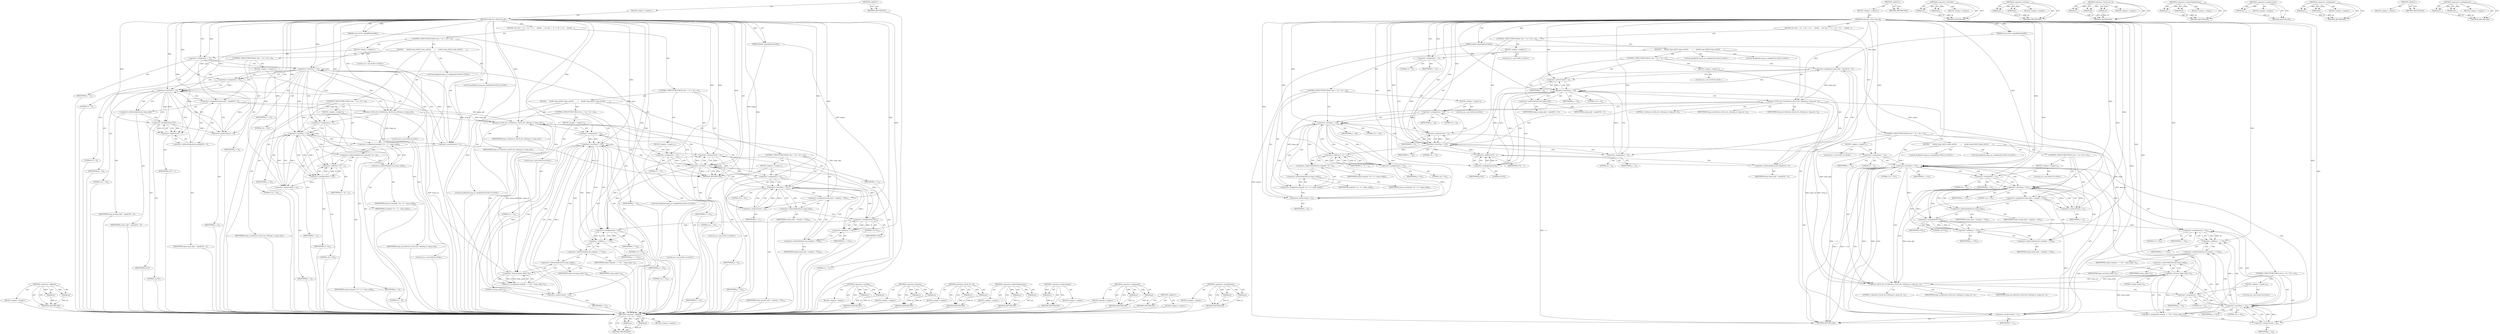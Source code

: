 digraph "&lt;operator&gt;.multiplication" {
vulnerable_180 [label=<(METHOD,&lt;operator&gt;.addition)>];
vulnerable_181 [label=<(PARAM,p1)>];
vulnerable_182 [label=<(PARAM,p2)>];
vulnerable_183 [label=<(BLOCK,&lt;empty&gt;,&lt;empty&gt;)>];
vulnerable_184 [label=<(METHOD_RETURN,ANY)>];
vulnerable_6 [label=<(METHOD,&lt;global&gt;)<SUB>1</SUB>>];
vulnerable_7 [label=<(BLOCK,&lt;empty&gt;,&lt;empty&gt;)<SUB>1</SUB>>];
vulnerable_8 [label=<(METHOD,reference_32x32_dct_2d)<SUB>1</SUB>>];
vulnerable_9 [label=<(PARAM,const int16_t input[kNumCoeffs])<SUB>1</SUB>>];
vulnerable_10 [label=<(PARAM,double output[kNumCoeffs])<SUB>2</SUB>>];
vulnerable_11 [label=<(BLOCK,{
 for (int i = 0; i &lt; 32; ++i) {

     double ...,{
 for (int i = 0; i &lt; 32; ++i) {

     double ...)<SUB>2</SUB>>];
vulnerable_12 [label=<(CONTROL_STRUCTURE,FOR,for (int i = 0;i &lt; 32;++i))<SUB>3</SUB>>];
vulnerable_13 [label=<(BLOCK,&lt;empty&gt;,&lt;empty&gt;)<SUB>3</SUB>>];
vulnerable_14 [label="<(LOCAL,int i: int)<SUB>3</SUB>>"];
vulnerable_15 [label=<(&lt;operator&gt;.assignment,i = 0)<SUB>3</SUB>>];
vulnerable_16 [label=<(IDENTIFIER,i,i = 0)<SUB>3</SUB>>];
vulnerable_17 [label=<(LITERAL,0,i = 0)<SUB>3</SUB>>];
vulnerable_18 [label=<(&lt;operator&gt;.lessThan,i &lt; 32)<SUB>3</SUB>>];
vulnerable_19 [label=<(IDENTIFIER,i,i &lt; 32)<SUB>3</SUB>>];
vulnerable_20 [label=<(LITERAL,32,i &lt; 32)<SUB>3</SUB>>];
vulnerable_21 [label=<(&lt;operator&gt;.preIncrement,++i)<SUB>3</SUB>>];
vulnerable_22 [label=<(IDENTIFIER,i,++i)<SUB>3</SUB>>];
vulnerable_23 [label=<(BLOCK,{

     double temp_in[32], temp_out[32];
     ...,{

     double temp_in[32], temp_out[32];
     ...)<SUB>3</SUB>>];
vulnerable_24 [label="<(LOCAL,double[32] temp_in: double[32])<SUB>5</SUB>>"];
vulnerable_25 [label="<(LOCAL,double[32] temp_out: double[32])<SUB>5</SUB>>"];
vulnerable_26 [label=<(CONTROL_STRUCTURE,FOR,for (int j = 0;j &lt; 32;++j))<SUB>6</SUB>>];
vulnerable_27 [label=<(BLOCK,&lt;empty&gt;,&lt;empty&gt;)<SUB>6</SUB>>];
vulnerable_28 [label="<(LOCAL,int j: int)<SUB>6</SUB>>"];
vulnerable_29 [label=<(&lt;operator&gt;.assignment,j = 0)<SUB>6</SUB>>];
vulnerable_30 [label=<(IDENTIFIER,j,j = 0)<SUB>6</SUB>>];
vulnerable_31 [label=<(LITERAL,0,j = 0)<SUB>6</SUB>>];
vulnerable_32 [label=<(&lt;operator&gt;.lessThan,j &lt; 32)<SUB>6</SUB>>];
vulnerable_33 [label=<(IDENTIFIER,j,j &lt; 32)<SUB>6</SUB>>];
vulnerable_34 [label=<(LITERAL,32,j &lt; 32)<SUB>6</SUB>>];
vulnerable_35 [label=<(&lt;operator&gt;.preIncrement,++j)<SUB>6</SUB>>];
vulnerable_36 [label=<(IDENTIFIER,j,++j)<SUB>6</SUB>>];
vulnerable_37 [label=<(&lt;operator&gt;.assignment,temp_in[j] = input[j*32 + i])<SUB>7</SUB>>];
vulnerable_38 [label=<(&lt;operator&gt;.indirectIndexAccess,temp_in[j])<SUB>7</SUB>>];
vulnerable_39 [label=<(IDENTIFIER,temp_in,temp_in[j] = input[j*32 + i])<SUB>7</SUB>>];
vulnerable_40 [label=<(IDENTIFIER,j,temp_in[j] = input[j*32 + i])<SUB>7</SUB>>];
vulnerable_41 [label=<(&lt;operator&gt;.indirectIndexAccess,input[j*32 + i])<SUB>7</SUB>>];
vulnerable_42 [label=<(IDENTIFIER,input,temp_in[j] = input[j*32 + i])<SUB>7</SUB>>];
vulnerable_43 [label=<(&lt;operator&gt;.addition,j*32 + i)<SUB>7</SUB>>];
vulnerable_44 [label=<(&lt;operator&gt;.multiplication,j*32)<SUB>7</SUB>>];
vulnerable_45 [label=<(IDENTIFIER,j,j*32)<SUB>7</SUB>>];
vulnerable_46 [label=<(LITERAL,32,j*32)<SUB>7</SUB>>];
vulnerable_47 [label=<(IDENTIFIER,i,j*32 + i)<SUB>7</SUB>>];
vulnerable_48 [label=<(reference_32x32_dct_1d,reference_32x32_dct_1d(temp_in, temp_out, 1))<SUB>8</SUB>>];
vulnerable_49 [label=<(IDENTIFIER,temp_in,reference_32x32_dct_1d(temp_in, temp_out, 1))<SUB>8</SUB>>];
vulnerable_50 [label=<(IDENTIFIER,temp_out,reference_32x32_dct_1d(temp_in, temp_out, 1))<SUB>8</SUB>>];
vulnerable_51 [label=<(LITERAL,1,reference_32x32_dct_1d(temp_in, temp_out, 1))<SUB>8</SUB>>];
vulnerable_52 [label=<(CONTROL_STRUCTURE,FOR,for (int j = 0;j &lt; 32;++j))<SUB>9</SUB>>];
vulnerable_53 [label=<(BLOCK,&lt;empty&gt;,&lt;empty&gt;)<SUB>9</SUB>>];
vulnerable_54 [label="<(LOCAL,int j: int)<SUB>9</SUB>>"];
vulnerable_55 [label=<(&lt;operator&gt;.assignment,j = 0)<SUB>9</SUB>>];
vulnerable_56 [label=<(IDENTIFIER,j,j = 0)<SUB>9</SUB>>];
vulnerable_57 [label=<(LITERAL,0,j = 0)<SUB>9</SUB>>];
vulnerable_58 [label=<(&lt;operator&gt;.lessThan,j &lt; 32)<SUB>9</SUB>>];
vulnerable_59 [label=<(IDENTIFIER,j,j &lt; 32)<SUB>9</SUB>>];
vulnerable_60 [label=<(LITERAL,32,j &lt; 32)<SUB>9</SUB>>];
vulnerable_61 [label=<(&lt;operator&gt;.preIncrement,++j)<SUB>9</SUB>>];
vulnerable_62 [label=<(IDENTIFIER,j,++j)<SUB>9</SUB>>];
vulnerable_63 [label=<(&lt;operator&gt;.assignment,output[j * 32 + i] = temp_out[j])<SUB>10</SUB>>];
vulnerable_64 [label=<(&lt;operator&gt;.indirectIndexAccess,output[j * 32 + i])<SUB>10</SUB>>];
vulnerable_65 [label=<(IDENTIFIER,output,output[j * 32 + i] = temp_out[j])<SUB>10</SUB>>];
vulnerable_66 [label=<(&lt;operator&gt;.addition,j * 32 + i)<SUB>10</SUB>>];
vulnerable_67 [label=<(&lt;operator&gt;.multiplication,j * 32)<SUB>10</SUB>>];
vulnerable_68 [label=<(IDENTIFIER,j,j * 32)<SUB>10</SUB>>];
vulnerable_69 [label=<(LITERAL,32,j * 32)<SUB>10</SUB>>];
vulnerable_70 [label=<(IDENTIFIER,i,j * 32 + i)<SUB>10</SUB>>];
vulnerable_71 [label=<(&lt;operator&gt;.indirectIndexAccess,temp_out[j])<SUB>10</SUB>>];
vulnerable_72 [label=<(IDENTIFIER,temp_out,output[j * 32 + i] = temp_out[j])<SUB>10</SUB>>];
vulnerable_73 [label=<(IDENTIFIER,j,output[j * 32 + i] = temp_out[j])<SUB>10</SUB>>];
vulnerable_74 [label=<(CONTROL_STRUCTURE,FOR,for (int i = 0;i &lt; 32;++i))<SUB>12</SUB>>];
vulnerable_75 [label=<(BLOCK,&lt;empty&gt;,&lt;empty&gt;)<SUB>12</SUB>>];
vulnerable_76 [label="<(LOCAL,int i: int)<SUB>12</SUB>>"];
vulnerable_77 [label=<(&lt;operator&gt;.assignment,i = 0)<SUB>12</SUB>>];
vulnerable_78 [label=<(IDENTIFIER,i,i = 0)<SUB>12</SUB>>];
vulnerable_79 [label=<(LITERAL,0,i = 0)<SUB>12</SUB>>];
vulnerable_80 [label=<(&lt;operator&gt;.lessThan,i &lt; 32)<SUB>12</SUB>>];
vulnerable_81 [label=<(IDENTIFIER,i,i &lt; 32)<SUB>12</SUB>>];
vulnerable_82 [label=<(LITERAL,32,i &lt; 32)<SUB>12</SUB>>];
vulnerable_83 [label=<(&lt;operator&gt;.preIncrement,++i)<SUB>12</SUB>>];
vulnerable_84 [label=<(IDENTIFIER,i,++i)<SUB>12</SUB>>];
vulnerable_85 [label=<(BLOCK,{

     double temp_in[32], temp_out[32];
     ...,{

     double temp_in[32], temp_out[32];
     ...)<SUB>12</SUB>>];
vulnerable_86 [label="<(LOCAL,double[32] temp_in: double[32])<SUB>14</SUB>>"];
vulnerable_87 [label="<(LOCAL,double[32] temp_out: double[32])<SUB>14</SUB>>"];
vulnerable_88 [label=<(CONTROL_STRUCTURE,FOR,for (int j = 0;j &lt; 32;++j))<SUB>15</SUB>>];
vulnerable_89 [label=<(BLOCK,&lt;empty&gt;,&lt;empty&gt;)<SUB>15</SUB>>];
vulnerable_90 [label="<(LOCAL,int j: int)<SUB>15</SUB>>"];
vulnerable_91 [label=<(&lt;operator&gt;.assignment,j = 0)<SUB>15</SUB>>];
vulnerable_92 [label=<(IDENTIFIER,j,j = 0)<SUB>15</SUB>>];
vulnerable_93 [label=<(LITERAL,0,j = 0)<SUB>15</SUB>>];
vulnerable_94 [label=<(&lt;operator&gt;.lessThan,j &lt; 32)<SUB>15</SUB>>];
vulnerable_95 [label=<(IDENTIFIER,j,j &lt; 32)<SUB>15</SUB>>];
vulnerable_96 [label=<(LITERAL,32,j &lt; 32)<SUB>15</SUB>>];
vulnerable_97 [label=<(&lt;operator&gt;.preIncrement,++j)<SUB>15</SUB>>];
vulnerable_98 [label=<(IDENTIFIER,j,++j)<SUB>15</SUB>>];
vulnerable_99 [label=<(&lt;operator&gt;.assignment,temp_in[j] = output[j + i*32])<SUB>16</SUB>>];
vulnerable_100 [label=<(&lt;operator&gt;.indirectIndexAccess,temp_in[j])<SUB>16</SUB>>];
vulnerable_101 [label=<(IDENTIFIER,temp_in,temp_in[j] = output[j + i*32])<SUB>16</SUB>>];
vulnerable_102 [label=<(IDENTIFIER,j,temp_in[j] = output[j + i*32])<SUB>16</SUB>>];
vulnerable_103 [label=<(&lt;operator&gt;.indirectIndexAccess,output[j + i*32])<SUB>16</SUB>>];
vulnerable_104 [label=<(IDENTIFIER,output,temp_in[j] = output[j + i*32])<SUB>16</SUB>>];
vulnerable_105 [label=<(&lt;operator&gt;.addition,j + i*32)<SUB>16</SUB>>];
vulnerable_106 [label=<(IDENTIFIER,j,j + i*32)<SUB>16</SUB>>];
vulnerable_107 [label=<(&lt;operator&gt;.multiplication,i*32)<SUB>16</SUB>>];
vulnerable_108 [label=<(IDENTIFIER,i,i*32)<SUB>16</SUB>>];
vulnerable_109 [label=<(LITERAL,32,i*32)<SUB>16</SUB>>];
vulnerable_110 [label=<(reference_32x32_dct_1d,reference_32x32_dct_1d(temp_in, temp_out, 1))<SUB>17</SUB>>];
vulnerable_111 [label=<(IDENTIFIER,temp_in,reference_32x32_dct_1d(temp_in, temp_out, 1))<SUB>17</SUB>>];
vulnerable_112 [label=<(IDENTIFIER,temp_out,reference_32x32_dct_1d(temp_in, temp_out, 1))<SUB>17</SUB>>];
vulnerable_113 [label=<(LITERAL,1,reference_32x32_dct_1d(temp_in, temp_out, 1))<SUB>17</SUB>>];
vulnerable_114 [label=<(CONTROL_STRUCTURE,FOR,for (int j = 0;j &lt; 32;++j))<SUB>18</SUB>>];
vulnerable_115 [label=<(BLOCK,&lt;empty&gt;,&lt;empty&gt;)<SUB>18</SUB>>];
vulnerable_116 [label="<(LOCAL,int j: int)<SUB>18</SUB>>"];
vulnerable_117 [label=<(&lt;operator&gt;.assignment,j = 0)<SUB>18</SUB>>];
vulnerable_118 [label=<(IDENTIFIER,j,j = 0)<SUB>18</SUB>>];
vulnerable_119 [label=<(LITERAL,0,j = 0)<SUB>18</SUB>>];
vulnerable_120 [label=<(&lt;operator&gt;.lessThan,j &lt; 32)<SUB>18</SUB>>];
vulnerable_121 [label=<(IDENTIFIER,j,j &lt; 32)<SUB>18</SUB>>];
vulnerable_122 [label=<(LITERAL,32,j &lt; 32)<SUB>18</SUB>>];
vulnerable_123 [label=<(&lt;operator&gt;.preIncrement,++j)<SUB>18</SUB>>];
vulnerable_124 [label=<(IDENTIFIER,j,++j)<SUB>18</SUB>>];
vulnerable_125 [label=<(&lt;operator&gt;.assignment,output[j + i * 32] = temp_out[j] / 4)<SUB>19</SUB>>];
vulnerable_126 [label=<(&lt;operator&gt;.indirectIndexAccess,output[j + i * 32])<SUB>19</SUB>>];
vulnerable_127 [label=<(IDENTIFIER,output,output[j + i * 32] = temp_out[j] / 4)<SUB>19</SUB>>];
vulnerable_128 [label=<(&lt;operator&gt;.addition,j + i * 32)<SUB>19</SUB>>];
vulnerable_129 [label=<(IDENTIFIER,j,j + i * 32)<SUB>19</SUB>>];
vulnerable_130 [label=<(&lt;operator&gt;.multiplication,i * 32)<SUB>19</SUB>>];
vulnerable_131 [label=<(IDENTIFIER,i,i * 32)<SUB>19</SUB>>];
vulnerable_132 [label=<(LITERAL,32,i * 32)<SUB>19</SUB>>];
vulnerable_133 [label=<(&lt;operator&gt;.division,temp_out[j] / 4)<SUB>19</SUB>>];
vulnerable_134 [label=<(&lt;operator&gt;.indirectIndexAccess,temp_out[j])<SUB>19</SUB>>];
vulnerable_135 [label=<(IDENTIFIER,temp_out,temp_out[j] / 4)<SUB>19</SUB>>];
vulnerable_136 [label=<(IDENTIFIER,j,temp_out[j] / 4)<SUB>19</SUB>>];
vulnerable_137 [label=<(LITERAL,4,temp_out[j] / 4)<SUB>19</SUB>>];
vulnerable_138 [label=<(METHOD_RETURN,void)<SUB>1</SUB>>];
vulnerable_140 [label=<(METHOD_RETURN,ANY)<SUB>1</SUB>>];
vulnerable_166 [label=<(METHOD,&lt;operator&gt;.lessThan)>];
vulnerable_167 [label=<(PARAM,p1)>];
vulnerable_168 [label=<(PARAM,p2)>];
vulnerable_169 [label=<(BLOCK,&lt;empty&gt;,&lt;empty&gt;)>];
vulnerable_170 [label=<(METHOD_RETURN,ANY)>];
vulnerable_196 [label=<(METHOD,&lt;operator&gt;.division)>];
vulnerable_197 [label=<(PARAM,p1)>];
vulnerable_198 [label=<(PARAM,p2)>];
vulnerable_199 [label=<(BLOCK,&lt;empty&gt;,&lt;empty&gt;)>];
vulnerable_200 [label=<(METHOD_RETURN,ANY)>];
vulnerable_190 [label=<(METHOD,reference_32x32_dct_1d)>];
vulnerable_191 [label=<(PARAM,p1)>];
vulnerable_192 [label=<(PARAM,p2)>];
vulnerable_193 [label=<(PARAM,p3)>];
vulnerable_194 [label=<(BLOCK,&lt;empty&gt;,&lt;empty&gt;)>];
vulnerable_195 [label=<(METHOD_RETURN,ANY)>];
vulnerable_175 [label=<(METHOD,&lt;operator&gt;.indirectIndexAccess)>];
vulnerable_176 [label=<(PARAM,p1)>];
vulnerable_177 [label=<(PARAM,p2)>];
vulnerable_178 [label=<(BLOCK,&lt;empty&gt;,&lt;empty&gt;)>];
vulnerable_179 [label=<(METHOD_RETURN,ANY)>];
vulnerable_171 [label=<(METHOD,&lt;operator&gt;.preIncrement)>];
vulnerable_172 [label=<(PARAM,p1)>];
vulnerable_173 [label=<(BLOCK,&lt;empty&gt;,&lt;empty&gt;)>];
vulnerable_174 [label=<(METHOD_RETURN,ANY)>];
vulnerable_161 [label=<(METHOD,&lt;operator&gt;.assignment)>];
vulnerable_162 [label=<(PARAM,p1)>];
vulnerable_163 [label=<(PARAM,p2)>];
vulnerable_164 [label=<(BLOCK,&lt;empty&gt;,&lt;empty&gt;)>];
vulnerable_165 [label=<(METHOD_RETURN,ANY)>];
vulnerable_155 [label=<(METHOD,&lt;global&gt;)<SUB>1</SUB>>];
vulnerable_156 [label=<(BLOCK,&lt;empty&gt;,&lt;empty&gt;)>];
vulnerable_157 [label=<(METHOD_RETURN,ANY)>];
vulnerable_185 [label=<(METHOD,&lt;operator&gt;.multiplication)>];
vulnerable_186 [label=<(PARAM,p1)>];
vulnerable_187 [label=<(PARAM,p2)>];
vulnerable_188 [label=<(BLOCK,&lt;empty&gt;,&lt;empty&gt;)>];
vulnerable_189 [label=<(METHOD_RETURN,ANY)>];
fixed_178 [label=<(METHOD,&lt;operator&gt;.addition)>];
fixed_179 [label=<(PARAM,p1)>];
fixed_180 [label=<(PARAM,p2)>];
fixed_181 [label=<(BLOCK,&lt;empty&gt;,&lt;empty&gt;)>];
fixed_182 [label=<(METHOD_RETURN,ANY)>];
fixed_6 [label=<(METHOD,&lt;global&gt;)<SUB>1</SUB>>];
fixed_7 [label=<(BLOCK,&lt;empty&gt;,&lt;empty&gt;)<SUB>1</SUB>>];
fixed_8 [label=<(METHOD,reference_32x32_dct_2d)<SUB>1</SUB>>];
fixed_9 [label=<(PARAM,const int16_t input[kNumCoeffs])<SUB>1</SUB>>];
fixed_10 [label=<(PARAM,double output[kNumCoeffs])<SUB>2</SUB>>];
fixed_11 [label=<(BLOCK,{
 for (int i = 0; i &lt; 32; ++i) {

     double ...,{
 for (int i = 0; i &lt; 32; ++i) {

     double ...)<SUB>2</SUB>>];
fixed_12 [label=<(CONTROL_STRUCTURE,FOR,for (int i = 0;i &lt; 32;++i))<SUB>3</SUB>>];
fixed_13 [label=<(BLOCK,&lt;empty&gt;,&lt;empty&gt;)<SUB>3</SUB>>];
fixed_14 [label="<(LOCAL,int i: int)<SUB>3</SUB>>"];
fixed_15 [label=<(&lt;operator&gt;.assignment,i = 0)<SUB>3</SUB>>];
fixed_16 [label=<(IDENTIFIER,i,i = 0)<SUB>3</SUB>>];
fixed_17 [label=<(LITERAL,0,i = 0)<SUB>3</SUB>>];
fixed_18 [label=<(&lt;operator&gt;.lessThan,i &lt; 32)<SUB>3</SUB>>];
fixed_19 [label=<(IDENTIFIER,i,i &lt; 32)<SUB>3</SUB>>];
fixed_20 [label=<(LITERAL,32,i &lt; 32)<SUB>3</SUB>>];
fixed_21 [label=<(&lt;operator&gt;.preIncrement,++i)<SUB>3</SUB>>];
fixed_22 [label=<(IDENTIFIER,i,++i)<SUB>3</SUB>>];
fixed_23 [label=<(BLOCK,{

     double temp_in[32], temp_out[32];
     ...,{

     double temp_in[32], temp_out[32];
     ...)<SUB>3</SUB>>];
fixed_24 [label="<(LOCAL,double[32] temp_in: double[32])<SUB>5</SUB>>"];
fixed_25 [label="<(LOCAL,double[32] temp_out: double[32])<SUB>5</SUB>>"];
fixed_26 [label=<(CONTROL_STRUCTURE,FOR,for (int j = 0;j &lt; 32;++j))<SUB>6</SUB>>];
fixed_27 [label=<(BLOCK,&lt;empty&gt;,&lt;empty&gt;)<SUB>6</SUB>>];
fixed_28 [label="<(LOCAL,int j: int)<SUB>6</SUB>>"];
fixed_29 [label=<(&lt;operator&gt;.assignment,j = 0)<SUB>6</SUB>>];
fixed_30 [label=<(IDENTIFIER,j,j = 0)<SUB>6</SUB>>];
fixed_31 [label=<(LITERAL,0,j = 0)<SUB>6</SUB>>];
fixed_32 [label=<(&lt;operator&gt;.lessThan,j &lt; 32)<SUB>6</SUB>>];
fixed_33 [label=<(IDENTIFIER,j,j &lt; 32)<SUB>6</SUB>>];
fixed_34 [label=<(LITERAL,32,j &lt; 32)<SUB>6</SUB>>];
fixed_35 [label=<(&lt;operator&gt;.preIncrement,++j)<SUB>6</SUB>>];
fixed_36 [label=<(IDENTIFIER,j,++j)<SUB>6</SUB>>];
fixed_37 [label=<(&lt;operator&gt;.assignment,temp_in[j] = input[j*32 + i])<SUB>7</SUB>>];
fixed_38 [label=<(&lt;operator&gt;.indirectIndexAccess,temp_in[j])<SUB>7</SUB>>];
fixed_39 [label=<(IDENTIFIER,temp_in,temp_in[j] = input[j*32 + i])<SUB>7</SUB>>];
fixed_40 [label=<(IDENTIFIER,j,temp_in[j] = input[j*32 + i])<SUB>7</SUB>>];
fixed_41 [label=<(&lt;operator&gt;.indirectIndexAccess,input[j*32 + i])<SUB>7</SUB>>];
fixed_42 [label=<(IDENTIFIER,input,temp_in[j] = input[j*32 + i])<SUB>7</SUB>>];
fixed_43 [label=<(&lt;operator&gt;.addition,j*32 + i)<SUB>7</SUB>>];
fixed_44 [label=<(&lt;operator&gt;.multiplication,j*32)<SUB>7</SUB>>];
fixed_45 [label=<(IDENTIFIER,j,j*32)<SUB>7</SUB>>];
fixed_46 [label=<(LITERAL,32,j*32)<SUB>7</SUB>>];
fixed_47 [label=<(IDENTIFIER,i,j*32 + i)<SUB>7</SUB>>];
fixed_48 [label=<(reference_32x32_dct_1d,reference_32x32_dct_1d(temp_in, temp_out))<SUB>8</SUB>>];
fixed_49 [label=<(IDENTIFIER,temp_in,reference_32x32_dct_1d(temp_in, temp_out))<SUB>8</SUB>>];
fixed_50 [label=<(IDENTIFIER,temp_out,reference_32x32_dct_1d(temp_in, temp_out))<SUB>8</SUB>>];
fixed_51 [label=<(CONTROL_STRUCTURE,FOR,for (int j = 0;j &lt; 32;++j))<SUB>9</SUB>>];
fixed_52 [label=<(BLOCK,&lt;empty&gt;,&lt;empty&gt;)<SUB>9</SUB>>];
fixed_53 [label="<(LOCAL,int j: int)<SUB>9</SUB>>"];
fixed_54 [label=<(&lt;operator&gt;.assignment,j = 0)<SUB>9</SUB>>];
fixed_55 [label=<(IDENTIFIER,j,j = 0)<SUB>9</SUB>>];
fixed_56 [label=<(LITERAL,0,j = 0)<SUB>9</SUB>>];
fixed_57 [label=<(&lt;operator&gt;.lessThan,j &lt; 32)<SUB>9</SUB>>];
fixed_58 [label=<(IDENTIFIER,j,j &lt; 32)<SUB>9</SUB>>];
fixed_59 [label=<(LITERAL,32,j &lt; 32)<SUB>9</SUB>>];
fixed_60 [label=<(&lt;operator&gt;.preIncrement,++j)<SUB>9</SUB>>];
fixed_61 [label=<(IDENTIFIER,j,++j)<SUB>9</SUB>>];
fixed_62 [label=<(&lt;operator&gt;.assignment,output[j * 32 + i] = temp_out[j])<SUB>10</SUB>>];
fixed_63 [label=<(&lt;operator&gt;.indirectIndexAccess,output[j * 32 + i])<SUB>10</SUB>>];
fixed_64 [label=<(IDENTIFIER,output,output[j * 32 + i] = temp_out[j])<SUB>10</SUB>>];
fixed_65 [label=<(&lt;operator&gt;.addition,j * 32 + i)<SUB>10</SUB>>];
fixed_66 [label=<(&lt;operator&gt;.multiplication,j * 32)<SUB>10</SUB>>];
fixed_67 [label=<(IDENTIFIER,j,j * 32)<SUB>10</SUB>>];
fixed_68 [label=<(LITERAL,32,j * 32)<SUB>10</SUB>>];
fixed_69 [label=<(IDENTIFIER,i,j * 32 + i)<SUB>10</SUB>>];
fixed_70 [label=<(&lt;operator&gt;.indirectIndexAccess,temp_out[j])<SUB>10</SUB>>];
fixed_71 [label=<(IDENTIFIER,temp_out,output[j * 32 + i] = temp_out[j])<SUB>10</SUB>>];
fixed_72 [label=<(IDENTIFIER,j,output[j * 32 + i] = temp_out[j])<SUB>10</SUB>>];
fixed_73 [label=<(CONTROL_STRUCTURE,FOR,for (int i = 0;i &lt; 32;++i))<SUB>12</SUB>>];
fixed_74 [label=<(BLOCK,&lt;empty&gt;,&lt;empty&gt;)<SUB>12</SUB>>];
fixed_75 [label="<(LOCAL,int i: int)<SUB>12</SUB>>"];
fixed_76 [label=<(&lt;operator&gt;.assignment,i = 0)<SUB>12</SUB>>];
fixed_77 [label=<(IDENTIFIER,i,i = 0)<SUB>12</SUB>>];
fixed_78 [label=<(LITERAL,0,i = 0)<SUB>12</SUB>>];
fixed_79 [label=<(&lt;operator&gt;.lessThan,i &lt; 32)<SUB>12</SUB>>];
fixed_80 [label=<(IDENTIFIER,i,i &lt; 32)<SUB>12</SUB>>];
fixed_81 [label=<(LITERAL,32,i &lt; 32)<SUB>12</SUB>>];
fixed_82 [label=<(&lt;operator&gt;.preIncrement,++i)<SUB>12</SUB>>];
fixed_83 [label=<(IDENTIFIER,i,++i)<SUB>12</SUB>>];
fixed_84 [label=<(BLOCK,{

     double temp_in[32], temp_out[32];
     ...,{

     double temp_in[32], temp_out[32];
     ...)<SUB>12</SUB>>];
fixed_85 [label="<(LOCAL,double[32] temp_in: double[32])<SUB>14</SUB>>"];
fixed_86 [label="<(LOCAL,double[32] temp_out: double[32])<SUB>14</SUB>>"];
fixed_87 [label=<(CONTROL_STRUCTURE,FOR,for (int j = 0;j &lt; 32;++j))<SUB>15</SUB>>];
fixed_88 [label=<(BLOCK,&lt;empty&gt;,&lt;empty&gt;)<SUB>15</SUB>>];
fixed_89 [label="<(LOCAL,int j: int)<SUB>15</SUB>>"];
fixed_90 [label=<(&lt;operator&gt;.assignment,j = 0)<SUB>15</SUB>>];
fixed_91 [label=<(IDENTIFIER,j,j = 0)<SUB>15</SUB>>];
fixed_92 [label=<(LITERAL,0,j = 0)<SUB>15</SUB>>];
fixed_93 [label=<(&lt;operator&gt;.lessThan,j &lt; 32)<SUB>15</SUB>>];
fixed_94 [label=<(IDENTIFIER,j,j &lt; 32)<SUB>15</SUB>>];
fixed_95 [label=<(LITERAL,32,j &lt; 32)<SUB>15</SUB>>];
fixed_96 [label=<(&lt;operator&gt;.preIncrement,++j)<SUB>15</SUB>>];
fixed_97 [label=<(IDENTIFIER,j,++j)<SUB>15</SUB>>];
fixed_98 [label=<(&lt;operator&gt;.assignment,temp_in[j] = output[j + i*32])<SUB>16</SUB>>];
fixed_99 [label=<(&lt;operator&gt;.indirectIndexAccess,temp_in[j])<SUB>16</SUB>>];
fixed_100 [label=<(IDENTIFIER,temp_in,temp_in[j] = output[j + i*32])<SUB>16</SUB>>];
fixed_101 [label=<(IDENTIFIER,j,temp_in[j] = output[j + i*32])<SUB>16</SUB>>];
fixed_102 [label=<(&lt;operator&gt;.indirectIndexAccess,output[j + i*32])<SUB>16</SUB>>];
fixed_103 [label=<(IDENTIFIER,output,temp_in[j] = output[j + i*32])<SUB>16</SUB>>];
fixed_104 [label=<(&lt;operator&gt;.addition,j + i*32)<SUB>16</SUB>>];
fixed_105 [label=<(IDENTIFIER,j,j + i*32)<SUB>16</SUB>>];
fixed_106 [label=<(&lt;operator&gt;.multiplication,i*32)<SUB>16</SUB>>];
fixed_107 [label=<(IDENTIFIER,i,i*32)<SUB>16</SUB>>];
fixed_108 [label=<(LITERAL,32,i*32)<SUB>16</SUB>>];
fixed_109 [label=<(reference_32x32_dct_1d,reference_32x32_dct_1d(temp_in, temp_out))<SUB>17</SUB>>];
fixed_110 [label=<(IDENTIFIER,temp_in,reference_32x32_dct_1d(temp_in, temp_out))<SUB>17</SUB>>];
fixed_111 [label=<(IDENTIFIER,temp_out,reference_32x32_dct_1d(temp_in, temp_out))<SUB>17</SUB>>];
fixed_112 [label=<(CONTROL_STRUCTURE,FOR,for (int j = 0;j &lt; 32;++j))<SUB>18</SUB>>];
fixed_113 [label=<(BLOCK,&lt;empty&gt;,&lt;empty&gt;)<SUB>18</SUB>>];
fixed_114 [label="<(LOCAL,int j: int)<SUB>18</SUB>>"];
fixed_115 [label=<(&lt;operator&gt;.assignment,j = 0)<SUB>18</SUB>>];
fixed_116 [label=<(IDENTIFIER,j,j = 0)<SUB>18</SUB>>];
fixed_117 [label=<(LITERAL,0,j = 0)<SUB>18</SUB>>];
fixed_118 [label=<(&lt;operator&gt;.lessThan,j &lt; 32)<SUB>18</SUB>>];
fixed_119 [label=<(IDENTIFIER,j,j &lt; 32)<SUB>18</SUB>>];
fixed_120 [label=<(LITERAL,32,j &lt; 32)<SUB>18</SUB>>];
fixed_121 [label=<(&lt;operator&gt;.preIncrement,++j)<SUB>18</SUB>>];
fixed_122 [label=<(IDENTIFIER,j,++j)<SUB>18</SUB>>];
fixed_123 [label=<(&lt;operator&gt;.assignment,output[j + i * 32] = temp_out[j] / 4)<SUB>19</SUB>>];
fixed_124 [label=<(&lt;operator&gt;.indirectIndexAccess,output[j + i * 32])<SUB>19</SUB>>];
fixed_125 [label=<(IDENTIFIER,output,output[j + i * 32] = temp_out[j] / 4)<SUB>19</SUB>>];
fixed_126 [label=<(&lt;operator&gt;.addition,j + i * 32)<SUB>19</SUB>>];
fixed_127 [label=<(IDENTIFIER,j,j + i * 32)<SUB>19</SUB>>];
fixed_128 [label=<(&lt;operator&gt;.multiplication,i * 32)<SUB>19</SUB>>];
fixed_129 [label=<(IDENTIFIER,i,i * 32)<SUB>19</SUB>>];
fixed_130 [label=<(LITERAL,32,i * 32)<SUB>19</SUB>>];
fixed_131 [label=<(&lt;operator&gt;.division,temp_out[j] / 4)<SUB>19</SUB>>];
fixed_132 [label=<(&lt;operator&gt;.indirectIndexAccess,temp_out[j])<SUB>19</SUB>>];
fixed_133 [label=<(IDENTIFIER,temp_out,temp_out[j] / 4)<SUB>19</SUB>>];
fixed_134 [label=<(IDENTIFIER,j,temp_out[j] / 4)<SUB>19</SUB>>];
fixed_135 [label=<(LITERAL,4,temp_out[j] / 4)<SUB>19</SUB>>];
fixed_136 [label=<(METHOD_RETURN,void)<SUB>1</SUB>>];
fixed_138 [label=<(METHOD_RETURN,ANY)<SUB>1</SUB>>];
fixed_164 [label=<(METHOD,&lt;operator&gt;.lessThan)>];
fixed_165 [label=<(PARAM,p1)>];
fixed_166 [label=<(PARAM,p2)>];
fixed_167 [label=<(BLOCK,&lt;empty&gt;,&lt;empty&gt;)>];
fixed_168 [label=<(METHOD_RETURN,ANY)>];
fixed_193 [label=<(METHOD,&lt;operator&gt;.division)>];
fixed_194 [label=<(PARAM,p1)>];
fixed_195 [label=<(PARAM,p2)>];
fixed_196 [label=<(BLOCK,&lt;empty&gt;,&lt;empty&gt;)>];
fixed_197 [label=<(METHOD_RETURN,ANY)>];
fixed_188 [label=<(METHOD,reference_32x32_dct_1d)>];
fixed_189 [label=<(PARAM,p1)>];
fixed_190 [label=<(PARAM,p2)>];
fixed_191 [label=<(BLOCK,&lt;empty&gt;,&lt;empty&gt;)>];
fixed_192 [label=<(METHOD_RETURN,ANY)>];
fixed_173 [label=<(METHOD,&lt;operator&gt;.indirectIndexAccess)>];
fixed_174 [label=<(PARAM,p1)>];
fixed_175 [label=<(PARAM,p2)>];
fixed_176 [label=<(BLOCK,&lt;empty&gt;,&lt;empty&gt;)>];
fixed_177 [label=<(METHOD_RETURN,ANY)>];
fixed_169 [label=<(METHOD,&lt;operator&gt;.preIncrement)>];
fixed_170 [label=<(PARAM,p1)>];
fixed_171 [label=<(BLOCK,&lt;empty&gt;,&lt;empty&gt;)>];
fixed_172 [label=<(METHOD_RETURN,ANY)>];
fixed_159 [label=<(METHOD,&lt;operator&gt;.assignment)>];
fixed_160 [label=<(PARAM,p1)>];
fixed_161 [label=<(PARAM,p2)>];
fixed_162 [label=<(BLOCK,&lt;empty&gt;,&lt;empty&gt;)>];
fixed_163 [label=<(METHOD_RETURN,ANY)>];
fixed_153 [label=<(METHOD,&lt;global&gt;)<SUB>1</SUB>>];
fixed_154 [label=<(BLOCK,&lt;empty&gt;,&lt;empty&gt;)>];
fixed_155 [label=<(METHOD_RETURN,ANY)>];
fixed_183 [label=<(METHOD,&lt;operator&gt;.multiplication)>];
fixed_184 [label=<(PARAM,p1)>];
fixed_185 [label=<(PARAM,p2)>];
fixed_186 [label=<(BLOCK,&lt;empty&gt;,&lt;empty&gt;)>];
fixed_187 [label=<(METHOD_RETURN,ANY)>];
vulnerable_180 -> vulnerable_181  [key=0, label="AST: "];
vulnerable_180 -> vulnerable_181  [key=1, label="DDG: "];
vulnerable_180 -> vulnerable_183  [key=0, label="AST: "];
vulnerable_180 -> vulnerable_182  [key=0, label="AST: "];
vulnerable_180 -> vulnerable_182  [key=1, label="DDG: "];
vulnerable_180 -> vulnerable_184  [key=0, label="AST: "];
vulnerable_180 -> vulnerable_184  [key=1, label="CFG: "];
vulnerable_181 -> vulnerable_184  [key=0, label="DDG: p1"];
vulnerable_182 -> vulnerable_184  [key=0, label="DDG: p2"];
vulnerable_6 -> vulnerable_7  [key=0, label="AST: "];
vulnerable_6 -> vulnerable_140  [key=0, label="AST: "];
vulnerable_6 -> vulnerable_140  [key=1, label="CFG: "];
vulnerable_7 -> vulnerable_8  [key=0, label="AST: "];
vulnerable_8 -> vulnerable_9  [key=0, label="AST: "];
vulnerable_8 -> vulnerable_9  [key=1, label="DDG: "];
vulnerable_8 -> vulnerable_10  [key=0, label="AST: "];
vulnerable_8 -> vulnerable_10  [key=1, label="DDG: "];
vulnerable_8 -> vulnerable_11  [key=0, label="AST: "];
vulnerable_8 -> vulnerable_138  [key=0, label="AST: "];
vulnerable_8 -> vulnerable_15  [key=0, label="CFG: "];
vulnerable_8 -> vulnerable_15  [key=1, label="DDG: "];
vulnerable_8 -> vulnerable_18  [key=0, label="DDG: "];
vulnerable_8 -> vulnerable_21  [key=0, label="DDG: "];
vulnerable_8 -> vulnerable_77  [key=0, label="DDG: "];
vulnerable_8 -> vulnerable_80  [key=0, label="DDG: "];
vulnerable_8 -> vulnerable_83  [key=0, label="DDG: "];
vulnerable_8 -> vulnerable_48  [key=0, label="DDG: "];
vulnerable_8 -> vulnerable_110  [key=0, label="DDG: "];
vulnerable_8 -> vulnerable_29  [key=0, label="DDG: "];
vulnerable_8 -> vulnerable_32  [key=0, label="DDG: "];
vulnerable_8 -> vulnerable_35  [key=0, label="DDG: "];
vulnerable_8 -> vulnerable_55  [key=0, label="DDG: "];
vulnerable_8 -> vulnerable_58  [key=0, label="DDG: "];
vulnerable_8 -> vulnerable_61  [key=0, label="DDG: "];
vulnerable_8 -> vulnerable_91  [key=0, label="DDG: "];
vulnerable_8 -> vulnerable_94  [key=0, label="DDG: "];
vulnerable_8 -> vulnerable_97  [key=0, label="DDG: "];
vulnerable_8 -> vulnerable_117  [key=0, label="DDG: "];
vulnerable_8 -> vulnerable_120  [key=0, label="DDG: "];
vulnerable_8 -> vulnerable_123  [key=0, label="DDG: "];
vulnerable_8 -> vulnerable_133  [key=0, label="DDG: "];
vulnerable_8 -> vulnerable_43  [key=0, label="DDG: "];
vulnerable_8 -> vulnerable_66  [key=0, label="DDG: "];
vulnerable_8 -> vulnerable_105  [key=0, label="DDG: "];
vulnerable_8 -> vulnerable_128  [key=0, label="DDG: "];
vulnerable_8 -> vulnerable_44  [key=0, label="DDG: "];
vulnerable_8 -> vulnerable_67  [key=0, label="DDG: "];
vulnerable_8 -> vulnerable_107  [key=0, label="DDG: "];
vulnerable_8 -> vulnerable_130  [key=0, label="DDG: "];
vulnerable_9 -> vulnerable_138  [key=0, label="DDG: input"];
vulnerable_9 -> vulnerable_37  [key=0, label="DDG: input"];
vulnerable_10 -> vulnerable_138  [key=0, label="DDG: output"];
vulnerable_10 -> vulnerable_99  [key=0, label="DDG: output"];
vulnerable_11 -> vulnerable_12  [key=0, label="AST: "];
vulnerable_11 -> vulnerable_74  [key=0, label="AST: "];
vulnerable_12 -> vulnerable_13  [key=0, label="AST: "];
vulnerable_12 -> vulnerable_18  [key=0, label="AST: "];
vulnerable_12 -> vulnerable_21  [key=0, label="AST: "];
vulnerable_12 -> vulnerable_23  [key=0, label="AST: "];
vulnerable_13 -> vulnerable_14  [key=0, label="AST: "];
vulnerable_13 -> vulnerable_15  [key=0, label="AST: "];
vulnerable_15 -> vulnerable_16  [key=0, label="AST: "];
vulnerable_15 -> vulnerable_17  [key=0, label="AST: "];
vulnerable_15 -> vulnerable_18  [key=0, label="CFG: "];
vulnerable_15 -> vulnerable_18  [key=1, label="DDG: i"];
vulnerable_18 -> vulnerable_19  [key=0, label="AST: "];
vulnerable_18 -> vulnerable_20  [key=0, label="AST: "];
vulnerable_18 -> vulnerable_29  [key=0, label="CFG: "];
vulnerable_18 -> vulnerable_29  [key=1, label="CDG: "];
vulnerable_18 -> vulnerable_77  [key=0, label="CFG: "];
vulnerable_18 -> vulnerable_21  [key=0, label="DDG: i"];
vulnerable_18 -> vulnerable_21  [key=1, label="CDG: "];
vulnerable_18 -> vulnerable_43  [key=0, label="DDG: i"];
vulnerable_18 -> vulnerable_66  [key=0, label="DDG: i"];
vulnerable_18 -> vulnerable_18  [key=0, label="CDG: "];
vulnerable_18 -> vulnerable_58  [key=0, label="CDG: "];
vulnerable_18 -> vulnerable_48  [key=0, label="CDG: "];
vulnerable_18 -> vulnerable_32  [key=0, label="CDG: "];
vulnerable_18 -> vulnerable_55  [key=0, label="CDG: "];
vulnerable_21 -> vulnerable_22  [key=0, label="AST: "];
vulnerable_21 -> vulnerable_18  [key=0, label="CFG: "];
vulnerable_21 -> vulnerable_18  [key=1, label="DDG: i"];
vulnerable_21 -> vulnerable_138  [key=0, label="DDG: ++i"];
vulnerable_23 -> vulnerable_24  [key=0, label="AST: "];
vulnerable_23 -> vulnerable_25  [key=0, label="AST: "];
vulnerable_23 -> vulnerable_26  [key=0, label="AST: "];
vulnerable_23 -> vulnerable_48  [key=0, label="AST: "];
vulnerable_23 -> vulnerable_52  [key=0, label="AST: "];
vulnerable_26 -> vulnerable_27  [key=0, label="AST: "];
vulnerable_26 -> vulnerable_32  [key=0, label="AST: "];
vulnerable_26 -> vulnerable_35  [key=0, label="AST: "];
vulnerable_26 -> vulnerable_37  [key=0, label="AST: "];
vulnerable_27 -> vulnerable_28  [key=0, label="AST: "];
vulnerable_27 -> vulnerable_29  [key=0, label="AST: "];
vulnerable_29 -> vulnerable_30  [key=0, label="AST: "];
vulnerable_29 -> vulnerable_31  [key=0, label="AST: "];
vulnerable_29 -> vulnerable_32  [key=0, label="CFG: "];
vulnerable_29 -> vulnerable_32  [key=1, label="DDG: j"];
vulnerable_32 -> vulnerable_33  [key=0, label="AST: "];
vulnerable_32 -> vulnerable_34  [key=0, label="AST: "];
vulnerable_32 -> vulnerable_38  [key=0, label="CFG: "];
vulnerable_32 -> vulnerable_38  [key=1, label="CDG: "];
vulnerable_32 -> vulnerable_48  [key=0, label="CFG: "];
vulnerable_32 -> vulnerable_44  [key=0, label="DDG: j"];
vulnerable_32 -> vulnerable_44  [key=1, label="CDG: "];
vulnerable_32 -> vulnerable_37  [key=0, label="CDG: "];
vulnerable_32 -> vulnerable_35  [key=0, label="CDG: "];
vulnerable_32 -> vulnerable_43  [key=0, label="CDG: "];
vulnerable_32 -> vulnerable_32  [key=0, label="CDG: "];
vulnerable_32 -> vulnerable_41  [key=0, label="CDG: "];
vulnerable_35 -> vulnerable_36  [key=0, label="AST: "];
vulnerable_35 -> vulnerable_32  [key=0, label="CFG: "];
vulnerable_35 -> vulnerable_32  [key=1, label="DDG: j"];
vulnerable_37 -> vulnerable_38  [key=0, label="AST: "];
vulnerable_37 -> vulnerable_41  [key=0, label="AST: "];
vulnerable_37 -> vulnerable_35  [key=0, label="CFG: "];
vulnerable_37 -> vulnerable_48  [key=0, label="DDG: temp_in[j]"];
vulnerable_37 -> vulnerable_110  [key=0, label="DDG: temp_in[j]"];
vulnerable_38 -> vulnerable_39  [key=0, label="AST: "];
vulnerable_38 -> vulnerable_40  [key=0, label="AST: "];
vulnerable_38 -> vulnerable_44  [key=0, label="CFG: "];
vulnerable_41 -> vulnerable_42  [key=0, label="AST: "];
vulnerable_41 -> vulnerable_43  [key=0, label="AST: "];
vulnerable_41 -> vulnerable_37  [key=0, label="CFG: "];
vulnerable_43 -> vulnerable_44  [key=0, label="AST: "];
vulnerable_43 -> vulnerable_47  [key=0, label="AST: "];
vulnerable_43 -> vulnerable_41  [key=0, label="CFG: "];
vulnerable_44 -> vulnerable_45  [key=0, label="AST: "];
vulnerable_44 -> vulnerable_46  [key=0, label="AST: "];
vulnerable_44 -> vulnerable_43  [key=0, label="CFG: "];
vulnerable_44 -> vulnerable_43  [key=1, label="DDG: j"];
vulnerable_44 -> vulnerable_43  [key=2, label="DDG: 32"];
vulnerable_44 -> vulnerable_35  [key=0, label="DDG: j"];
vulnerable_48 -> vulnerable_49  [key=0, label="AST: "];
vulnerable_48 -> vulnerable_50  [key=0, label="AST: "];
vulnerable_48 -> vulnerable_51  [key=0, label="AST: "];
vulnerable_48 -> vulnerable_55  [key=0, label="CFG: "];
vulnerable_48 -> vulnerable_63  [key=0, label="DDG: temp_out"];
vulnerable_48 -> vulnerable_110  [key=0, label="DDG: temp_in"];
vulnerable_48 -> vulnerable_110  [key=1, label="DDG: temp_out"];
vulnerable_48 -> vulnerable_133  [key=0, label="DDG: temp_out"];
vulnerable_52 -> vulnerable_53  [key=0, label="AST: "];
vulnerable_52 -> vulnerable_58  [key=0, label="AST: "];
vulnerable_52 -> vulnerable_61  [key=0, label="AST: "];
vulnerable_52 -> vulnerable_63  [key=0, label="AST: "];
vulnerable_53 -> vulnerable_54  [key=0, label="AST: "];
vulnerable_53 -> vulnerable_55  [key=0, label="AST: "];
vulnerable_55 -> vulnerable_56  [key=0, label="AST: "];
vulnerable_55 -> vulnerable_57  [key=0, label="AST: "];
vulnerable_55 -> vulnerable_58  [key=0, label="CFG: "];
vulnerable_55 -> vulnerable_58  [key=1, label="DDG: j"];
vulnerable_58 -> vulnerable_59  [key=0, label="AST: "];
vulnerable_58 -> vulnerable_60  [key=0, label="AST: "];
vulnerable_58 -> vulnerable_67  [key=0, label="CFG: "];
vulnerable_58 -> vulnerable_67  [key=1, label="DDG: j"];
vulnerable_58 -> vulnerable_67  [key=2, label="CDG: "];
vulnerable_58 -> vulnerable_21  [key=0, label="CFG: "];
vulnerable_58 -> vulnerable_64  [key=0, label="CDG: "];
vulnerable_58 -> vulnerable_58  [key=0, label="CDG: "];
vulnerable_58 -> vulnerable_61  [key=0, label="CDG: "];
vulnerable_58 -> vulnerable_66  [key=0, label="CDG: "];
vulnerable_58 -> vulnerable_71  [key=0, label="CDG: "];
vulnerable_58 -> vulnerable_63  [key=0, label="CDG: "];
vulnerable_61 -> vulnerable_62  [key=0, label="AST: "];
vulnerable_61 -> vulnerable_58  [key=0, label="CFG: "];
vulnerable_61 -> vulnerable_58  [key=1, label="DDG: j"];
vulnerable_63 -> vulnerable_64  [key=0, label="AST: "];
vulnerable_63 -> vulnerable_71  [key=0, label="AST: "];
vulnerable_63 -> vulnerable_61  [key=0, label="CFG: "];
vulnerable_64 -> vulnerable_65  [key=0, label="AST: "];
vulnerable_64 -> vulnerable_66  [key=0, label="AST: "];
vulnerable_64 -> vulnerable_71  [key=0, label="CFG: "];
vulnerable_66 -> vulnerable_67  [key=0, label="AST: "];
vulnerable_66 -> vulnerable_70  [key=0, label="AST: "];
vulnerable_66 -> vulnerable_64  [key=0, label="CFG: "];
vulnerable_67 -> vulnerable_68  [key=0, label="AST: "];
vulnerable_67 -> vulnerable_69  [key=0, label="AST: "];
vulnerable_67 -> vulnerable_66  [key=0, label="CFG: "];
vulnerable_67 -> vulnerable_66  [key=1, label="DDG: j"];
vulnerable_67 -> vulnerable_66  [key=2, label="DDG: 32"];
vulnerable_67 -> vulnerable_61  [key=0, label="DDG: j"];
vulnerable_71 -> vulnerable_72  [key=0, label="AST: "];
vulnerable_71 -> vulnerable_73  [key=0, label="AST: "];
vulnerable_71 -> vulnerable_63  [key=0, label="CFG: "];
vulnerable_74 -> vulnerable_75  [key=0, label="AST: "];
vulnerable_74 -> vulnerable_80  [key=0, label="AST: "];
vulnerable_74 -> vulnerable_83  [key=0, label="AST: "];
vulnerable_74 -> vulnerable_85  [key=0, label="AST: "];
vulnerable_75 -> vulnerable_76  [key=0, label="AST: "];
vulnerable_75 -> vulnerable_77  [key=0, label="AST: "];
vulnerable_77 -> vulnerable_78  [key=0, label="AST: "];
vulnerable_77 -> vulnerable_79  [key=0, label="AST: "];
vulnerable_77 -> vulnerable_80  [key=0, label="CFG: "];
vulnerable_77 -> vulnerable_80  [key=1, label="DDG: i"];
vulnerable_77 -> vulnerable_138  [key=0, label="DDG: i = 0"];
vulnerable_80 -> vulnerable_81  [key=0, label="AST: "];
vulnerable_80 -> vulnerable_82  [key=0, label="AST: "];
vulnerable_80 -> vulnerable_138  [key=0, label="CFG: "];
vulnerable_80 -> vulnerable_138  [key=1, label="DDG: i"];
vulnerable_80 -> vulnerable_138  [key=2, label="DDG: i &lt; 32"];
vulnerable_80 -> vulnerable_91  [key=0, label="CFG: "];
vulnerable_80 -> vulnerable_91  [key=1, label="CDG: "];
vulnerable_80 -> vulnerable_83  [key=0, label="DDG: i"];
vulnerable_80 -> vulnerable_83  [key=1, label="CDG: "];
vulnerable_80 -> vulnerable_107  [key=0, label="DDG: i"];
vulnerable_80 -> vulnerable_130  [key=0, label="DDG: i"];
vulnerable_80 -> vulnerable_94  [key=0, label="CDG: "];
vulnerable_80 -> vulnerable_120  [key=0, label="CDG: "];
vulnerable_80 -> vulnerable_80  [key=0, label="CDG: "];
vulnerable_80 -> vulnerable_110  [key=0, label="CDG: "];
vulnerable_80 -> vulnerable_117  [key=0, label="CDG: "];
vulnerable_83 -> vulnerable_84  [key=0, label="AST: "];
vulnerable_83 -> vulnerable_80  [key=0, label="CFG: "];
vulnerable_83 -> vulnerable_80  [key=1, label="DDG: i"];
vulnerable_83 -> vulnerable_138  [key=0, label="DDG: ++i"];
vulnerable_85 -> vulnerable_86  [key=0, label="AST: "];
vulnerable_85 -> vulnerable_87  [key=0, label="AST: "];
vulnerable_85 -> vulnerable_88  [key=0, label="AST: "];
vulnerable_85 -> vulnerable_110  [key=0, label="AST: "];
vulnerable_85 -> vulnerable_114  [key=0, label="AST: "];
vulnerable_88 -> vulnerable_89  [key=0, label="AST: "];
vulnerable_88 -> vulnerable_94  [key=0, label="AST: "];
vulnerable_88 -> vulnerable_97  [key=0, label="AST: "];
vulnerable_88 -> vulnerable_99  [key=0, label="AST: "];
vulnerable_89 -> vulnerable_90  [key=0, label="AST: "];
vulnerable_89 -> vulnerable_91  [key=0, label="AST: "];
vulnerable_91 -> vulnerable_92  [key=0, label="AST: "];
vulnerable_91 -> vulnerable_93  [key=0, label="AST: "];
vulnerable_91 -> vulnerable_94  [key=0, label="CFG: "];
vulnerable_91 -> vulnerable_94  [key=1, label="DDG: j"];
vulnerable_94 -> vulnerable_95  [key=0, label="AST: "];
vulnerable_94 -> vulnerable_96  [key=0, label="AST: "];
vulnerable_94 -> vulnerable_100  [key=0, label="CFG: "];
vulnerable_94 -> vulnerable_100  [key=1, label="CDG: "];
vulnerable_94 -> vulnerable_110  [key=0, label="CFG: "];
vulnerable_94 -> vulnerable_97  [key=0, label="DDG: j"];
vulnerable_94 -> vulnerable_97  [key=1, label="CDG: "];
vulnerable_94 -> vulnerable_105  [key=0, label="DDG: j"];
vulnerable_94 -> vulnerable_105  [key=1, label="CDG: "];
vulnerable_94 -> vulnerable_107  [key=0, label="CDG: "];
vulnerable_94 -> vulnerable_94  [key=0, label="CDG: "];
vulnerable_94 -> vulnerable_103  [key=0, label="CDG: "];
vulnerable_94 -> vulnerable_99  [key=0, label="CDG: "];
vulnerable_97 -> vulnerable_98  [key=0, label="AST: "];
vulnerable_97 -> vulnerable_94  [key=0, label="CFG: "];
vulnerable_97 -> vulnerable_94  [key=1, label="DDG: j"];
vulnerable_99 -> vulnerable_100  [key=0, label="AST: "];
vulnerable_99 -> vulnerable_103  [key=0, label="AST: "];
vulnerable_99 -> vulnerable_97  [key=0, label="CFG: "];
vulnerable_99 -> vulnerable_110  [key=0, label="DDG: temp_in[j]"];
vulnerable_100 -> vulnerable_101  [key=0, label="AST: "];
vulnerable_100 -> vulnerable_102  [key=0, label="AST: "];
vulnerable_100 -> vulnerable_107  [key=0, label="CFG: "];
vulnerable_103 -> vulnerable_104  [key=0, label="AST: "];
vulnerable_103 -> vulnerable_105  [key=0, label="AST: "];
vulnerable_103 -> vulnerable_99  [key=0, label="CFG: "];
vulnerable_105 -> vulnerable_106  [key=0, label="AST: "];
vulnerable_105 -> vulnerable_107  [key=0, label="AST: "];
vulnerable_105 -> vulnerable_103  [key=0, label="CFG: "];
vulnerable_107 -> vulnerable_108  [key=0, label="AST: "];
vulnerable_107 -> vulnerable_109  [key=0, label="AST: "];
vulnerable_107 -> vulnerable_105  [key=0, label="CFG: "];
vulnerable_107 -> vulnerable_105  [key=1, label="DDG: i"];
vulnerable_107 -> vulnerable_105  [key=2, label="DDG: 32"];
vulnerable_107 -> vulnerable_83  [key=0, label="DDG: i"];
vulnerable_107 -> vulnerable_130  [key=0, label="DDG: i"];
vulnerable_110 -> vulnerable_111  [key=0, label="AST: "];
vulnerable_110 -> vulnerable_112  [key=0, label="AST: "];
vulnerable_110 -> vulnerable_113  [key=0, label="AST: "];
vulnerable_110 -> vulnerable_117  [key=0, label="CFG: "];
vulnerable_110 -> vulnerable_133  [key=0, label="DDG: temp_out"];
vulnerable_114 -> vulnerable_115  [key=0, label="AST: "];
vulnerable_114 -> vulnerable_120  [key=0, label="AST: "];
vulnerable_114 -> vulnerable_123  [key=0, label="AST: "];
vulnerable_114 -> vulnerable_125  [key=0, label="AST: "];
vulnerable_115 -> vulnerable_116  [key=0, label="AST: "];
vulnerable_115 -> vulnerable_117  [key=0, label="AST: "];
vulnerable_117 -> vulnerable_118  [key=0, label="AST: "];
vulnerable_117 -> vulnerable_119  [key=0, label="AST: "];
vulnerable_117 -> vulnerable_120  [key=0, label="CFG: "];
vulnerable_117 -> vulnerable_120  [key=1, label="DDG: j"];
vulnerable_120 -> vulnerable_121  [key=0, label="AST: "];
vulnerable_120 -> vulnerable_122  [key=0, label="AST: "];
vulnerable_120 -> vulnerable_130  [key=0, label="CFG: "];
vulnerable_120 -> vulnerable_130  [key=1, label="CDG: "];
vulnerable_120 -> vulnerable_83  [key=0, label="CFG: "];
vulnerable_120 -> vulnerable_123  [key=0, label="DDG: j"];
vulnerable_120 -> vulnerable_123  [key=1, label="CDG: "];
vulnerable_120 -> vulnerable_128  [key=0, label="DDG: j"];
vulnerable_120 -> vulnerable_128  [key=1, label="CDG: "];
vulnerable_120 -> vulnerable_120  [key=0, label="CDG: "];
vulnerable_120 -> vulnerable_134  [key=0, label="CDG: "];
vulnerable_120 -> vulnerable_126  [key=0, label="CDG: "];
vulnerable_120 -> vulnerable_125  [key=0, label="CDG: "];
vulnerable_120 -> vulnerable_133  [key=0, label="CDG: "];
vulnerable_123 -> vulnerable_124  [key=0, label="AST: "];
vulnerable_123 -> vulnerable_120  [key=0, label="CFG: "];
vulnerable_123 -> vulnerable_120  [key=1, label="DDG: j"];
vulnerable_125 -> vulnerable_126  [key=0, label="AST: "];
vulnerable_125 -> vulnerable_133  [key=0, label="AST: "];
vulnerable_125 -> vulnerable_123  [key=0, label="CFG: "];
vulnerable_126 -> vulnerable_127  [key=0, label="AST: "];
vulnerable_126 -> vulnerable_128  [key=0, label="AST: "];
vulnerable_126 -> vulnerable_134  [key=0, label="CFG: "];
vulnerable_128 -> vulnerable_129  [key=0, label="AST: "];
vulnerable_128 -> vulnerable_130  [key=0, label="AST: "];
vulnerable_128 -> vulnerable_126  [key=0, label="CFG: "];
vulnerable_130 -> vulnerable_131  [key=0, label="AST: "];
vulnerable_130 -> vulnerable_132  [key=0, label="AST: "];
vulnerable_130 -> vulnerable_128  [key=0, label="CFG: "];
vulnerable_130 -> vulnerable_128  [key=1, label="DDG: i"];
vulnerable_130 -> vulnerable_128  [key=2, label="DDG: 32"];
vulnerable_130 -> vulnerable_83  [key=0, label="DDG: i"];
vulnerable_133 -> vulnerable_134  [key=0, label="AST: "];
vulnerable_133 -> vulnerable_137  [key=0, label="AST: "];
vulnerable_133 -> vulnerable_125  [key=0, label="CFG: "];
vulnerable_133 -> vulnerable_125  [key=1, label="DDG: temp_out[j]"];
vulnerable_133 -> vulnerable_125  [key=2, label="DDG: 4"];
vulnerable_133 -> vulnerable_110  [key=0, label="DDG: temp_out[j]"];
vulnerable_134 -> vulnerable_135  [key=0, label="AST: "];
vulnerable_134 -> vulnerable_136  [key=0, label="AST: "];
vulnerable_134 -> vulnerable_133  [key=0, label="CFG: "];
vulnerable_166 -> vulnerable_167  [key=0, label="AST: "];
vulnerable_166 -> vulnerable_167  [key=1, label="DDG: "];
vulnerable_166 -> vulnerable_169  [key=0, label="AST: "];
vulnerable_166 -> vulnerable_168  [key=0, label="AST: "];
vulnerable_166 -> vulnerable_168  [key=1, label="DDG: "];
vulnerable_166 -> vulnerable_170  [key=0, label="AST: "];
vulnerable_166 -> vulnerable_170  [key=1, label="CFG: "];
vulnerable_167 -> vulnerable_170  [key=0, label="DDG: p1"];
vulnerable_168 -> vulnerable_170  [key=0, label="DDG: p2"];
vulnerable_196 -> vulnerable_197  [key=0, label="AST: "];
vulnerable_196 -> vulnerable_197  [key=1, label="DDG: "];
vulnerable_196 -> vulnerable_199  [key=0, label="AST: "];
vulnerable_196 -> vulnerable_198  [key=0, label="AST: "];
vulnerable_196 -> vulnerable_198  [key=1, label="DDG: "];
vulnerable_196 -> vulnerable_200  [key=0, label="AST: "];
vulnerable_196 -> vulnerable_200  [key=1, label="CFG: "];
vulnerable_197 -> vulnerable_200  [key=0, label="DDG: p1"];
vulnerable_198 -> vulnerable_200  [key=0, label="DDG: p2"];
vulnerable_190 -> vulnerable_191  [key=0, label="AST: "];
vulnerable_190 -> vulnerable_191  [key=1, label="DDG: "];
vulnerable_190 -> vulnerable_194  [key=0, label="AST: "];
vulnerable_190 -> vulnerable_192  [key=0, label="AST: "];
vulnerable_190 -> vulnerable_192  [key=1, label="DDG: "];
vulnerable_190 -> vulnerable_195  [key=0, label="AST: "];
vulnerable_190 -> vulnerable_195  [key=1, label="CFG: "];
vulnerable_190 -> vulnerable_193  [key=0, label="AST: "];
vulnerable_190 -> vulnerable_193  [key=1, label="DDG: "];
vulnerable_191 -> vulnerable_195  [key=0, label="DDG: p1"];
vulnerable_192 -> vulnerable_195  [key=0, label="DDG: p2"];
vulnerable_193 -> vulnerable_195  [key=0, label="DDG: p3"];
vulnerable_175 -> vulnerable_176  [key=0, label="AST: "];
vulnerable_175 -> vulnerable_176  [key=1, label="DDG: "];
vulnerable_175 -> vulnerable_178  [key=0, label="AST: "];
vulnerable_175 -> vulnerable_177  [key=0, label="AST: "];
vulnerable_175 -> vulnerable_177  [key=1, label="DDG: "];
vulnerable_175 -> vulnerable_179  [key=0, label="AST: "];
vulnerable_175 -> vulnerable_179  [key=1, label="CFG: "];
vulnerable_176 -> vulnerable_179  [key=0, label="DDG: p1"];
vulnerable_177 -> vulnerable_179  [key=0, label="DDG: p2"];
vulnerable_171 -> vulnerable_172  [key=0, label="AST: "];
vulnerable_171 -> vulnerable_172  [key=1, label="DDG: "];
vulnerable_171 -> vulnerable_173  [key=0, label="AST: "];
vulnerable_171 -> vulnerable_174  [key=0, label="AST: "];
vulnerable_171 -> vulnerable_174  [key=1, label="CFG: "];
vulnerable_172 -> vulnerable_174  [key=0, label="DDG: p1"];
vulnerable_161 -> vulnerable_162  [key=0, label="AST: "];
vulnerable_161 -> vulnerable_162  [key=1, label="DDG: "];
vulnerable_161 -> vulnerable_164  [key=0, label="AST: "];
vulnerable_161 -> vulnerable_163  [key=0, label="AST: "];
vulnerable_161 -> vulnerable_163  [key=1, label="DDG: "];
vulnerable_161 -> vulnerable_165  [key=0, label="AST: "];
vulnerable_161 -> vulnerable_165  [key=1, label="CFG: "];
vulnerable_162 -> vulnerable_165  [key=0, label="DDG: p1"];
vulnerable_163 -> vulnerable_165  [key=0, label="DDG: p2"];
vulnerable_155 -> vulnerable_156  [key=0, label="AST: "];
vulnerable_155 -> vulnerable_157  [key=0, label="AST: "];
vulnerable_155 -> vulnerable_157  [key=1, label="CFG: "];
vulnerable_185 -> vulnerable_186  [key=0, label="AST: "];
vulnerable_185 -> vulnerable_186  [key=1, label="DDG: "];
vulnerable_185 -> vulnerable_188  [key=0, label="AST: "];
vulnerable_185 -> vulnerable_187  [key=0, label="AST: "];
vulnerable_185 -> vulnerable_187  [key=1, label="DDG: "];
vulnerable_185 -> vulnerable_189  [key=0, label="AST: "];
vulnerable_185 -> vulnerable_189  [key=1, label="CFG: "];
vulnerable_186 -> vulnerable_189  [key=0, label="DDG: p1"];
vulnerable_187 -> vulnerable_189  [key=0, label="DDG: p2"];
fixed_178 -> fixed_179  [key=0, label="AST: "];
fixed_178 -> fixed_179  [key=1, label="DDG: "];
fixed_178 -> fixed_181  [key=0, label="AST: "];
fixed_178 -> fixed_180  [key=0, label="AST: "];
fixed_178 -> fixed_180  [key=1, label="DDG: "];
fixed_178 -> fixed_182  [key=0, label="AST: "];
fixed_178 -> fixed_182  [key=1, label="CFG: "];
fixed_179 -> fixed_182  [key=0, label="DDG: p1"];
fixed_180 -> fixed_182  [key=0, label="DDG: p2"];
fixed_181 -> vulnerable_180  [key=0];
fixed_182 -> vulnerable_180  [key=0];
fixed_6 -> fixed_7  [key=0, label="AST: "];
fixed_6 -> fixed_138  [key=0, label="AST: "];
fixed_6 -> fixed_138  [key=1, label="CFG: "];
fixed_7 -> fixed_8  [key=0, label="AST: "];
fixed_8 -> fixed_9  [key=0, label="AST: "];
fixed_8 -> fixed_9  [key=1, label="DDG: "];
fixed_8 -> fixed_10  [key=0, label="AST: "];
fixed_8 -> fixed_10  [key=1, label="DDG: "];
fixed_8 -> fixed_11  [key=0, label="AST: "];
fixed_8 -> fixed_136  [key=0, label="AST: "];
fixed_8 -> fixed_15  [key=0, label="CFG: "];
fixed_8 -> fixed_15  [key=1, label="DDG: "];
fixed_8 -> fixed_18  [key=0, label="DDG: "];
fixed_8 -> fixed_21  [key=0, label="DDG: "];
fixed_8 -> fixed_76  [key=0, label="DDG: "];
fixed_8 -> fixed_79  [key=0, label="DDG: "];
fixed_8 -> fixed_82  [key=0, label="DDG: "];
fixed_8 -> fixed_48  [key=0, label="DDG: "];
fixed_8 -> fixed_109  [key=0, label="DDG: "];
fixed_8 -> fixed_29  [key=0, label="DDG: "];
fixed_8 -> fixed_32  [key=0, label="DDG: "];
fixed_8 -> fixed_35  [key=0, label="DDG: "];
fixed_8 -> fixed_54  [key=0, label="DDG: "];
fixed_8 -> fixed_57  [key=0, label="DDG: "];
fixed_8 -> fixed_60  [key=0, label="DDG: "];
fixed_8 -> fixed_90  [key=0, label="DDG: "];
fixed_8 -> fixed_93  [key=0, label="DDG: "];
fixed_8 -> fixed_96  [key=0, label="DDG: "];
fixed_8 -> fixed_115  [key=0, label="DDG: "];
fixed_8 -> fixed_118  [key=0, label="DDG: "];
fixed_8 -> fixed_121  [key=0, label="DDG: "];
fixed_8 -> fixed_131  [key=0, label="DDG: "];
fixed_8 -> fixed_43  [key=0, label="DDG: "];
fixed_8 -> fixed_65  [key=0, label="DDG: "];
fixed_8 -> fixed_104  [key=0, label="DDG: "];
fixed_8 -> fixed_126  [key=0, label="DDG: "];
fixed_8 -> fixed_44  [key=0, label="DDG: "];
fixed_8 -> fixed_66  [key=0, label="DDG: "];
fixed_8 -> fixed_106  [key=0, label="DDG: "];
fixed_8 -> fixed_128  [key=0, label="DDG: "];
fixed_9 -> fixed_136  [key=0, label="DDG: input"];
fixed_9 -> fixed_37  [key=0, label="DDG: input"];
fixed_10 -> fixed_136  [key=0, label="DDG: output"];
fixed_10 -> fixed_98  [key=0, label="DDG: output"];
fixed_11 -> fixed_12  [key=0, label="AST: "];
fixed_11 -> fixed_73  [key=0, label="AST: "];
fixed_12 -> fixed_13  [key=0, label="AST: "];
fixed_12 -> fixed_18  [key=0, label="AST: "];
fixed_12 -> fixed_21  [key=0, label="AST: "];
fixed_12 -> fixed_23  [key=0, label="AST: "];
fixed_13 -> fixed_14  [key=0, label="AST: "];
fixed_13 -> fixed_15  [key=0, label="AST: "];
fixed_14 -> vulnerable_180  [key=0];
fixed_15 -> fixed_16  [key=0, label="AST: "];
fixed_15 -> fixed_17  [key=0, label="AST: "];
fixed_15 -> fixed_18  [key=0, label="CFG: "];
fixed_15 -> fixed_18  [key=1, label="DDG: i"];
fixed_16 -> vulnerable_180  [key=0];
fixed_17 -> vulnerable_180  [key=0];
fixed_18 -> fixed_19  [key=0, label="AST: "];
fixed_18 -> fixed_20  [key=0, label="AST: "];
fixed_18 -> fixed_29  [key=0, label="CFG: "];
fixed_18 -> fixed_29  [key=1, label="CDG: "];
fixed_18 -> fixed_76  [key=0, label="CFG: "];
fixed_18 -> fixed_21  [key=0, label="DDG: i"];
fixed_18 -> fixed_21  [key=1, label="CDG: "];
fixed_18 -> fixed_43  [key=0, label="DDG: i"];
fixed_18 -> fixed_65  [key=0, label="DDG: i"];
fixed_18 -> fixed_48  [key=0, label="CDG: "];
fixed_18 -> fixed_32  [key=0, label="CDG: "];
fixed_18 -> fixed_57  [key=0, label="CDG: "];
fixed_18 -> fixed_18  [key=0, label="CDG: "];
fixed_18 -> fixed_54  [key=0, label="CDG: "];
fixed_19 -> vulnerable_180  [key=0];
fixed_20 -> vulnerable_180  [key=0];
fixed_21 -> fixed_22  [key=0, label="AST: "];
fixed_21 -> fixed_18  [key=0, label="CFG: "];
fixed_21 -> fixed_18  [key=1, label="DDG: i"];
fixed_21 -> fixed_136  [key=0, label="DDG: ++i"];
fixed_22 -> vulnerable_180  [key=0];
fixed_23 -> fixed_24  [key=0, label="AST: "];
fixed_23 -> fixed_25  [key=0, label="AST: "];
fixed_23 -> fixed_26  [key=0, label="AST: "];
fixed_23 -> fixed_48  [key=0, label="AST: "];
fixed_23 -> fixed_51  [key=0, label="AST: "];
fixed_24 -> vulnerable_180  [key=0];
fixed_25 -> vulnerable_180  [key=0];
fixed_26 -> fixed_27  [key=0, label="AST: "];
fixed_26 -> fixed_32  [key=0, label="AST: "];
fixed_26 -> fixed_35  [key=0, label="AST: "];
fixed_26 -> fixed_37  [key=0, label="AST: "];
fixed_27 -> fixed_28  [key=0, label="AST: "];
fixed_27 -> fixed_29  [key=0, label="AST: "];
fixed_28 -> vulnerable_180  [key=0];
fixed_29 -> fixed_30  [key=0, label="AST: "];
fixed_29 -> fixed_31  [key=0, label="AST: "];
fixed_29 -> fixed_32  [key=0, label="CFG: "];
fixed_29 -> fixed_32  [key=1, label="DDG: j"];
fixed_30 -> vulnerable_180  [key=0];
fixed_31 -> vulnerable_180  [key=0];
fixed_32 -> fixed_33  [key=0, label="AST: "];
fixed_32 -> fixed_34  [key=0, label="AST: "];
fixed_32 -> fixed_38  [key=0, label="CFG: "];
fixed_32 -> fixed_38  [key=1, label="CDG: "];
fixed_32 -> fixed_48  [key=0, label="CFG: "];
fixed_32 -> fixed_44  [key=0, label="DDG: j"];
fixed_32 -> fixed_44  [key=1, label="CDG: "];
fixed_32 -> fixed_32  [key=0, label="CDG: "];
fixed_32 -> fixed_37  [key=0, label="CDG: "];
fixed_32 -> fixed_35  [key=0, label="CDG: "];
fixed_32 -> fixed_43  [key=0, label="CDG: "];
fixed_32 -> fixed_41  [key=0, label="CDG: "];
fixed_33 -> vulnerable_180  [key=0];
fixed_34 -> vulnerable_180  [key=0];
fixed_35 -> fixed_36  [key=0, label="AST: "];
fixed_35 -> fixed_32  [key=0, label="CFG: "];
fixed_35 -> fixed_32  [key=1, label="DDG: j"];
fixed_36 -> vulnerable_180  [key=0];
fixed_37 -> fixed_38  [key=0, label="AST: "];
fixed_37 -> fixed_41  [key=0, label="AST: "];
fixed_37 -> fixed_35  [key=0, label="CFG: "];
fixed_37 -> fixed_48  [key=0, label="DDG: temp_in[j]"];
fixed_37 -> fixed_109  [key=0, label="DDG: temp_in[j]"];
fixed_38 -> fixed_39  [key=0, label="AST: "];
fixed_38 -> fixed_40  [key=0, label="AST: "];
fixed_38 -> fixed_44  [key=0, label="CFG: "];
fixed_39 -> vulnerable_180  [key=0];
fixed_40 -> vulnerable_180  [key=0];
fixed_41 -> fixed_42  [key=0, label="AST: "];
fixed_41 -> fixed_43  [key=0, label="AST: "];
fixed_41 -> fixed_37  [key=0, label="CFG: "];
fixed_42 -> vulnerable_180  [key=0];
fixed_43 -> fixed_44  [key=0, label="AST: "];
fixed_43 -> fixed_47  [key=0, label="AST: "];
fixed_43 -> fixed_41  [key=0, label="CFG: "];
fixed_44 -> fixed_45  [key=0, label="AST: "];
fixed_44 -> fixed_46  [key=0, label="AST: "];
fixed_44 -> fixed_43  [key=0, label="CFG: "];
fixed_44 -> fixed_43  [key=1, label="DDG: j"];
fixed_44 -> fixed_43  [key=2, label="DDG: 32"];
fixed_44 -> fixed_35  [key=0, label="DDG: j"];
fixed_45 -> vulnerable_180  [key=0];
fixed_46 -> vulnerable_180  [key=0];
fixed_47 -> vulnerable_180  [key=0];
fixed_48 -> fixed_49  [key=0, label="AST: "];
fixed_48 -> fixed_50  [key=0, label="AST: "];
fixed_48 -> fixed_54  [key=0, label="CFG: "];
fixed_48 -> fixed_62  [key=0, label="DDG: temp_out"];
fixed_48 -> fixed_109  [key=0, label="DDG: temp_in"];
fixed_48 -> fixed_109  [key=1, label="DDG: temp_out"];
fixed_48 -> fixed_131  [key=0, label="DDG: temp_out"];
fixed_49 -> vulnerable_180  [key=0];
fixed_50 -> vulnerable_180  [key=0];
fixed_51 -> fixed_52  [key=0, label="AST: "];
fixed_51 -> fixed_57  [key=0, label="AST: "];
fixed_51 -> fixed_60  [key=0, label="AST: "];
fixed_51 -> fixed_62  [key=0, label="AST: "];
fixed_52 -> fixed_53  [key=0, label="AST: "];
fixed_52 -> fixed_54  [key=0, label="AST: "];
fixed_53 -> vulnerable_180  [key=0];
fixed_54 -> fixed_55  [key=0, label="AST: "];
fixed_54 -> fixed_56  [key=0, label="AST: "];
fixed_54 -> fixed_57  [key=0, label="CFG: "];
fixed_54 -> fixed_57  [key=1, label="DDG: j"];
fixed_55 -> vulnerable_180  [key=0];
fixed_56 -> vulnerable_180  [key=0];
fixed_57 -> fixed_58  [key=0, label="AST: "];
fixed_57 -> fixed_59  [key=0, label="AST: "];
fixed_57 -> fixed_66  [key=0, label="CFG: "];
fixed_57 -> fixed_66  [key=1, label="DDG: j"];
fixed_57 -> fixed_66  [key=2, label="CDG: "];
fixed_57 -> fixed_21  [key=0, label="CFG: "];
fixed_57 -> fixed_60  [key=0, label="CDG: "];
fixed_57 -> fixed_57  [key=0, label="CDG: "];
fixed_57 -> fixed_65  [key=0, label="CDG: "];
fixed_57 -> fixed_70  [key=0, label="CDG: "];
fixed_57 -> fixed_63  [key=0, label="CDG: "];
fixed_57 -> fixed_62  [key=0, label="CDG: "];
fixed_58 -> vulnerable_180  [key=0];
fixed_59 -> vulnerable_180  [key=0];
fixed_60 -> fixed_61  [key=0, label="AST: "];
fixed_60 -> fixed_57  [key=0, label="CFG: "];
fixed_60 -> fixed_57  [key=1, label="DDG: j"];
fixed_61 -> vulnerable_180  [key=0];
fixed_62 -> fixed_63  [key=0, label="AST: "];
fixed_62 -> fixed_70  [key=0, label="AST: "];
fixed_62 -> fixed_60  [key=0, label="CFG: "];
fixed_63 -> fixed_64  [key=0, label="AST: "];
fixed_63 -> fixed_65  [key=0, label="AST: "];
fixed_63 -> fixed_70  [key=0, label="CFG: "];
fixed_64 -> vulnerable_180  [key=0];
fixed_65 -> fixed_66  [key=0, label="AST: "];
fixed_65 -> fixed_69  [key=0, label="AST: "];
fixed_65 -> fixed_63  [key=0, label="CFG: "];
fixed_66 -> fixed_67  [key=0, label="AST: "];
fixed_66 -> fixed_68  [key=0, label="AST: "];
fixed_66 -> fixed_65  [key=0, label="CFG: "];
fixed_66 -> fixed_65  [key=1, label="DDG: j"];
fixed_66 -> fixed_65  [key=2, label="DDG: 32"];
fixed_66 -> fixed_60  [key=0, label="DDG: j"];
fixed_67 -> vulnerable_180  [key=0];
fixed_68 -> vulnerable_180  [key=0];
fixed_69 -> vulnerable_180  [key=0];
fixed_70 -> fixed_71  [key=0, label="AST: "];
fixed_70 -> fixed_72  [key=0, label="AST: "];
fixed_70 -> fixed_62  [key=0, label="CFG: "];
fixed_71 -> vulnerable_180  [key=0];
fixed_72 -> vulnerable_180  [key=0];
fixed_73 -> fixed_74  [key=0, label="AST: "];
fixed_73 -> fixed_79  [key=0, label="AST: "];
fixed_73 -> fixed_82  [key=0, label="AST: "];
fixed_73 -> fixed_84  [key=0, label="AST: "];
fixed_74 -> fixed_75  [key=0, label="AST: "];
fixed_74 -> fixed_76  [key=0, label="AST: "];
fixed_75 -> vulnerable_180  [key=0];
fixed_76 -> fixed_77  [key=0, label="AST: "];
fixed_76 -> fixed_78  [key=0, label="AST: "];
fixed_76 -> fixed_79  [key=0, label="CFG: "];
fixed_76 -> fixed_79  [key=1, label="DDG: i"];
fixed_76 -> fixed_136  [key=0, label="DDG: i = 0"];
fixed_77 -> vulnerable_180  [key=0];
fixed_78 -> vulnerable_180  [key=0];
fixed_79 -> fixed_80  [key=0, label="AST: "];
fixed_79 -> fixed_81  [key=0, label="AST: "];
fixed_79 -> fixed_136  [key=0, label="CFG: "];
fixed_79 -> fixed_136  [key=1, label="DDG: i"];
fixed_79 -> fixed_136  [key=2, label="DDG: i &lt; 32"];
fixed_79 -> fixed_90  [key=0, label="CFG: "];
fixed_79 -> fixed_90  [key=1, label="CDG: "];
fixed_79 -> fixed_82  [key=0, label="DDG: i"];
fixed_79 -> fixed_82  [key=1, label="CDG: "];
fixed_79 -> fixed_106  [key=0, label="DDG: i"];
fixed_79 -> fixed_128  [key=0, label="DDG: i"];
fixed_79 -> fixed_115  [key=0, label="CDG: "];
fixed_79 -> fixed_93  [key=0, label="CDG: "];
fixed_79 -> fixed_79  [key=0, label="CDG: "];
fixed_79 -> fixed_118  [key=0, label="CDG: "];
fixed_79 -> fixed_109  [key=0, label="CDG: "];
fixed_80 -> vulnerable_180  [key=0];
fixed_81 -> vulnerable_180  [key=0];
fixed_82 -> fixed_83  [key=0, label="AST: "];
fixed_82 -> fixed_79  [key=0, label="CFG: "];
fixed_82 -> fixed_79  [key=1, label="DDG: i"];
fixed_82 -> fixed_136  [key=0, label="DDG: ++i"];
fixed_83 -> vulnerable_180  [key=0];
fixed_84 -> fixed_85  [key=0, label="AST: "];
fixed_84 -> fixed_86  [key=0, label="AST: "];
fixed_84 -> fixed_87  [key=0, label="AST: "];
fixed_84 -> fixed_109  [key=0, label="AST: "];
fixed_84 -> fixed_112  [key=0, label="AST: "];
fixed_85 -> vulnerable_180  [key=0];
fixed_86 -> vulnerable_180  [key=0];
fixed_87 -> fixed_88  [key=0, label="AST: "];
fixed_87 -> fixed_93  [key=0, label="AST: "];
fixed_87 -> fixed_96  [key=0, label="AST: "];
fixed_87 -> fixed_98  [key=0, label="AST: "];
fixed_88 -> fixed_89  [key=0, label="AST: "];
fixed_88 -> fixed_90  [key=0, label="AST: "];
fixed_89 -> vulnerable_180  [key=0];
fixed_90 -> fixed_91  [key=0, label="AST: "];
fixed_90 -> fixed_92  [key=0, label="AST: "];
fixed_90 -> fixed_93  [key=0, label="CFG: "];
fixed_90 -> fixed_93  [key=1, label="DDG: j"];
fixed_91 -> vulnerable_180  [key=0];
fixed_92 -> vulnerable_180  [key=0];
fixed_93 -> fixed_94  [key=0, label="AST: "];
fixed_93 -> fixed_95  [key=0, label="AST: "];
fixed_93 -> fixed_99  [key=0, label="CFG: "];
fixed_93 -> fixed_99  [key=1, label="CDG: "];
fixed_93 -> fixed_109  [key=0, label="CFG: "];
fixed_93 -> fixed_96  [key=0, label="DDG: j"];
fixed_93 -> fixed_96  [key=1, label="CDG: "];
fixed_93 -> fixed_104  [key=0, label="DDG: j"];
fixed_93 -> fixed_104  [key=1, label="CDG: "];
fixed_93 -> fixed_98  [key=0, label="CDG: "];
fixed_93 -> fixed_102  [key=0, label="CDG: "];
fixed_93 -> fixed_106  [key=0, label="CDG: "];
fixed_93 -> fixed_93  [key=0, label="CDG: "];
fixed_94 -> vulnerable_180  [key=0];
fixed_95 -> vulnerable_180  [key=0];
fixed_96 -> fixed_97  [key=0, label="AST: "];
fixed_96 -> fixed_93  [key=0, label="CFG: "];
fixed_96 -> fixed_93  [key=1, label="DDG: j"];
fixed_97 -> vulnerable_180  [key=0];
fixed_98 -> fixed_99  [key=0, label="AST: "];
fixed_98 -> fixed_102  [key=0, label="AST: "];
fixed_98 -> fixed_96  [key=0, label="CFG: "];
fixed_98 -> fixed_109  [key=0, label="DDG: temp_in[j]"];
fixed_99 -> fixed_100  [key=0, label="AST: "];
fixed_99 -> fixed_101  [key=0, label="AST: "];
fixed_99 -> fixed_106  [key=0, label="CFG: "];
fixed_100 -> vulnerable_180  [key=0];
fixed_101 -> vulnerable_180  [key=0];
fixed_102 -> fixed_103  [key=0, label="AST: "];
fixed_102 -> fixed_104  [key=0, label="AST: "];
fixed_102 -> fixed_98  [key=0, label="CFG: "];
fixed_103 -> vulnerable_180  [key=0];
fixed_104 -> fixed_105  [key=0, label="AST: "];
fixed_104 -> fixed_106  [key=0, label="AST: "];
fixed_104 -> fixed_102  [key=0, label="CFG: "];
fixed_105 -> vulnerable_180  [key=0];
fixed_106 -> fixed_107  [key=0, label="AST: "];
fixed_106 -> fixed_108  [key=0, label="AST: "];
fixed_106 -> fixed_104  [key=0, label="CFG: "];
fixed_106 -> fixed_104  [key=1, label="DDG: i"];
fixed_106 -> fixed_104  [key=2, label="DDG: 32"];
fixed_106 -> fixed_82  [key=0, label="DDG: i"];
fixed_106 -> fixed_128  [key=0, label="DDG: i"];
fixed_107 -> vulnerable_180  [key=0];
fixed_108 -> vulnerable_180  [key=0];
fixed_109 -> fixed_110  [key=0, label="AST: "];
fixed_109 -> fixed_111  [key=0, label="AST: "];
fixed_109 -> fixed_115  [key=0, label="CFG: "];
fixed_109 -> fixed_131  [key=0, label="DDG: temp_out"];
fixed_110 -> vulnerable_180  [key=0];
fixed_111 -> vulnerable_180  [key=0];
fixed_112 -> fixed_113  [key=0, label="AST: "];
fixed_112 -> fixed_118  [key=0, label="AST: "];
fixed_112 -> fixed_121  [key=0, label="AST: "];
fixed_112 -> fixed_123  [key=0, label="AST: "];
fixed_113 -> fixed_114  [key=0, label="AST: "];
fixed_113 -> fixed_115  [key=0, label="AST: "];
fixed_114 -> vulnerable_180  [key=0];
fixed_115 -> fixed_116  [key=0, label="AST: "];
fixed_115 -> fixed_117  [key=0, label="AST: "];
fixed_115 -> fixed_118  [key=0, label="CFG: "];
fixed_115 -> fixed_118  [key=1, label="DDG: j"];
fixed_116 -> vulnerable_180  [key=0];
fixed_117 -> vulnerable_180  [key=0];
fixed_118 -> fixed_119  [key=0, label="AST: "];
fixed_118 -> fixed_120  [key=0, label="AST: "];
fixed_118 -> fixed_128  [key=0, label="CFG: "];
fixed_118 -> fixed_128  [key=1, label="CDG: "];
fixed_118 -> fixed_82  [key=0, label="CFG: "];
fixed_118 -> fixed_121  [key=0, label="DDG: j"];
fixed_118 -> fixed_121  [key=1, label="CDG: "];
fixed_118 -> fixed_126  [key=0, label="DDG: j"];
fixed_118 -> fixed_126  [key=1, label="CDG: "];
fixed_118 -> fixed_131  [key=0, label="CDG: "];
fixed_118 -> fixed_132  [key=0, label="CDG: "];
fixed_118 -> fixed_123  [key=0, label="CDG: "];
fixed_118 -> fixed_118  [key=0, label="CDG: "];
fixed_118 -> fixed_124  [key=0, label="CDG: "];
fixed_119 -> vulnerable_180  [key=0];
fixed_120 -> vulnerable_180  [key=0];
fixed_121 -> fixed_122  [key=0, label="AST: "];
fixed_121 -> fixed_118  [key=0, label="CFG: "];
fixed_121 -> fixed_118  [key=1, label="DDG: j"];
fixed_122 -> vulnerable_180  [key=0];
fixed_123 -> fixed_124  [key=0, label="AST: "];
fixed_123 -> fixed_131  [key=0, label="AST: "];
fixed_123 -> fixed_121  [key=0, label="CFG: "];
fixed_124 -> fixed_125  [key=0, label="AST: "];
fixed_124 -> fixed_126  [key=0, label="AST: "];
fixed_124 -> fixed_132  [key=0, label="CFG: "];
fixed_125 -> vulnerable_180  [key=0];
fixed_126 -> fixed_127  [key=0, label="AST: "];
fixed_126 -> fixed_128  [key=0, label="AST: "];
fixed_126 -> fixed_124  [key=0, label="CFG: "];
fixed_127 -> vulnerable_180  [key=0];
fixed_128 -> fixed_129  [key=0, label="AST: "];
fixed_128 -> fixed_130  [key=0, label="AST: "];
fixed_128 -> fixed_126  [key=0, label="CFG: "];
fixed_128 -> fixed_126  [key=1, label="DDG: i"];
fixed_128 -> fixed_126  [key=2, label="DDG: 32"];
fixed_128 -> fixed_82  [key=0, label="DDG: i"];
fixed_129 -> vulnerable_180  [key=0];
fixed_130 -> vulnerable_180  [key=0];
fixed_131 -> fixed_132  [key=0, label="AST: "];
fixed_131 -> fixed_135  [key=0, label="AST: "];
fixed_131 -> fixed_123  [key=0, label="CFG: "];
fixed_131 -> fixed_123  [key=1, label="DDG: temp_out[j]"];
fixed_131 -> fixed_123  [key=2, label="DDG: 4"];
fixed_131 -> fixed_109  [key=0, label="DDG: temp_out[j]"];
fixed_132 -> fixed_133  [key=0, label="AST: "];
fixed_132 -> fixed_134  [key=0, label="AST: "];
fixed_132 -> fixed_131  [key=0, label="CFG: "];
fixed_133 -> vulnerable_180  [key=0];
fixed_134 -> vulnerable_180  [key=0];
fixed_135 -> vulnerable_180  [key=0];
fixed_136 -> vulnerable_180  [key=0];
fixed_138 -> vulnerable_180  [key=0];
fixed_164 -> fixed_165  [key=0, label="AST: "];
fixed_164 -> fixed_165  [key=1, label="DDG: "];
fixed_164 -> fixed_167  [key=0, label="AST: "];
fixed_164 -> fixed_166  [key=0, label="AST: "];
fixed_164 -> fixed_166  [key=1, label="DDG: "];
fixed_164 -> fixed_168  [key=0, label="AST: "];
fixed_164 -> fixed_168  [key=1, label="CFG: "];
fixed_165 -> fixed_168  [key=0, label="DDG: p1"];
fixed_166 -> fixed_168  [key=0, label="DDG: p2"];
fixed_167 -> vulnerable_180  [key=0];
fixed_168 -> vulnerable_180  [key=0];
fixed_193 -> fixed_194  [key=0, label="AST: "];
fixed_193 -> fixed_194  [key=1, label="DDG: "];
fixed_193 -> fixed_196  [key=0, label="AST: "];
fixed_193 -> fixed_195  [key=0, label="AST: "];
fixed_193 -> fixed_195  [key=1, label="DDG: "];
fixed_193 -> fixed_197  [key=0, label="AST: "];
fixed_193 -> fixed_197  [key=1, label="CFG: "];
fixed_194 -> fixed_197  [key=0, label="DDG: p1"];
fixed_195 -> fixed_197  [key=0, label="DDG: p2"];
fixed_196 -> vulnerable_180  [key=0];
fixed_197 -> vulnerable_180  [key=0];
fixed_188 -> fixed_189  [key=0, label="AST: "];
fixed_188 -> fixed_189  [key=1, label="DDG: "];
fixed_188 -> fixed_191  [key=0, label="AST: "];
fixed_188 -> fixed_190  [key=0, label="AST: "];
fixed_188 -> fixed_190  [key=1, label="DDG: "];
fixed_188 -> fixed_192  [key=0, label="AST: "];
fixed_188 -> fixed_192  [key=1, label="CFG: "];
fixed_189 -> fixed_192  [key=0, label="DDG: p1"];
fixed_190 -> fixed_192  [key=0, label="DDG: p2"];
fixed_191 -> vulnerable_180  [key=0];
fixed_192 -> vulnerable_180  [key=0];
fixed_173 -> fixed_174  [key=0, label="AST: "];
fixed_173 -> fixed_174  [key=1, label="DDG: "];
fixed_173 -> fixed_176  [key=0, label="AST: "];
fixed_173 -> fixed_175  [key=0, label="AST: "];
fixed_173 -> fixed_175  [key=1, label="DDG: "];
fixed_173 -> fixed_177  [key=0, label="AST: "];
fixed_173 -> fixed_177  [key=1, label="CFG: "];
fixed_174 -> fixed_177  [key=0, label="DDG: p1"];
fixed_175 -> fixed_177  [key=0, label="DDG: p2"];
fixed_176 -> vulnerable_180  [key=0];
fixed_177 -> vulnerable_180  [key=0];
fixed_169 -> fixed_170  [key=0, label="AST: "];
fixed_169 -> fixed_170  [key=1, label="DDG: "];
fixed_169 -> fixed_171  [key=0, label="AST: "];
fixed_169 -> fixed_172  [key=0, label="AST: "];
fixed_169 -> fixed_172  [key=1, label="CFG: "];
fixed_170 -> fixed_172  [key=0, label="DDG: p1"];
fixed_171 -> vulnerable_180  [key=0];
fixed_172 -> vulnerable_180  [key=0];
fixed_159 -> fixed_160  [key=0, label="AST: "];
fixed_159 -> fixed_160  [key=1, label="DDG: "];
fixed_159 -> fixed_162  [key=0, label="AST: "];
fixed_159 -> fixed_161  [key=0, label="AST: "];
fixed_159 -> fixed_161  [key=1, label="DDG: "];
fixed_159 -> fixed_163  [key=0, label="AST: "];
fixed_159 -> fixed_163  [key=1, label="CFG: "];
fixed_160 -> fixed_163  [key=0, label="DDG: p1"];
fixed_161 -> fixed_163  [key=0, label="DDG: p2"];
fixed_162 -> vulnerable_180  [key=0];
fixed_163 -> vulnerable_180  [key=0];
fixed_153 -> fixed_154  [key=0, label="AST: "];
fixed_153 -> fixed_155  [key=0, label="AST: "];
fixed_153 -> fixed_155  [key=1, label="CFG: "];
fixed_154 -> vulnerable_180  [key=0];
fixed_155 -> vulnerable_180  [key=0];
fixed_183 -> fixed_184  [key=0, label="AST: "];
fixed_183 -> fixed_184  [key=1, label="DDG: "];
fixed_183 -> fixed_186  [key=0, label="AST: "];
fixed_183 -> fixed_185  [key=0, label="AST: "];
fixed_183 -> fixed_185  [key=1, label="DDG: "];
fixed_183 -> fixed_187  [key=0, label="AST: "];
fixed_183 -> fixed_187  [key=1, label="CFG: "];
fixed_184 -> fixed_187  [key=0, label="DDG: p1"];
fixed_185 -> fixed_187  [key=0, label="DDG: p2"];
fixed_186 -> vulnerable_180  [key=0];
fixed_187 -> vulnerable_180  [key=0];
}
